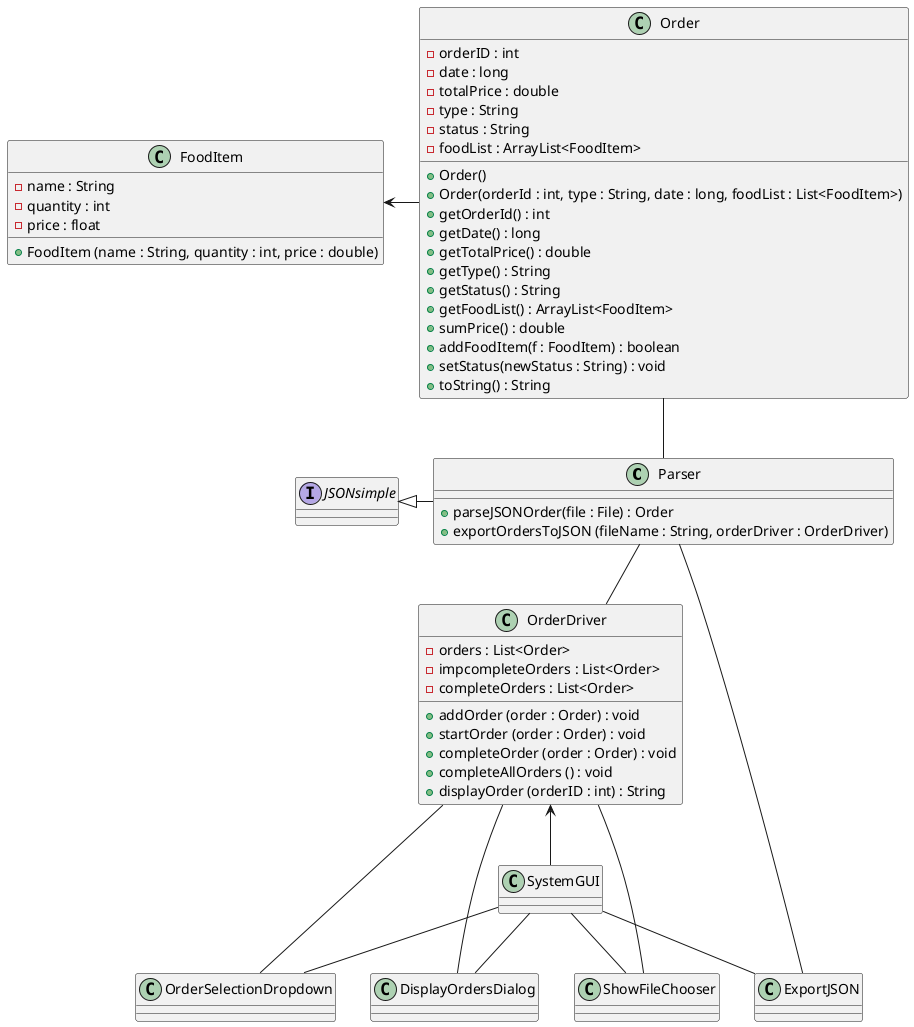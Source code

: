 @startuml
'https://plantuml.com/class-diagram

class Parser
class FoodItem
class Order
class OrderDriver

class SystemGUI
class ShowFileChooser
class DisplayOrdersDialog
class ExportJSON
class OrderSelectionDropdown

interface JSONsimple


JSONsimple <|- Parser
Order -- Parser
FoodItem <- Order
Parser -- OrderDriver


OrderDriver <-- SystemGUI
OrderDriver -- ShowFileChooser
OrderDriver -- DisplayOrdersDialog
Parser -- ExportJSON
OrderDriver -- OrderSelectionDropdown

SystemGUI -- ShowFileChooser
SystemGUI -- DisplayOrdersDialog
SystemGUI -- ExportJSON
SystemGUI -- OrderSelectionDropdown

class FoodItem {
- name : String
- quantity : int
- price : float

+ FoodItem (name : String, quantity : int, price : double)
}

class Order {
- orderID : int
- date : long
- totalPrice : double
- type : String
- status : String
- foodList : ArrayList<FoodItem>

+ Order()
+ Order(orderId : int, type : String, date : long, foodList : List<FoodItem>)
+ getOrderId() : int
+ getDate() : long
+ getTotalPrice() : double
+ getType() : String
+ getStatus() : String
+ getFoodList() : ArrayList<FoodItem>
+ sumPrice() : double
+ addFoodItem(f : FoodItem) : boolean
+ setStatus(newStatus : String) : void
+ toString() : String
'+ Order(orderID : int, type : String, date : long, foodList : List<FoodItem>)
'+ sumPrice () : double
'+ addFoodItem(f : FoodItem) : boolean
'+ toString () : String
}

class Parser {
+ parseJSONOrder(file : File) : Order
+ exportOrdersToJSON (fileName : String, orderDriver : OrderDriver)
}

class OrderDriver {
- orders : List<Order>
- impcompleteOrders : List<Order>
- completeOrders : List<Order>

+ addOrder (order : Order) : void
+ startOrder (order : Order) : void
+ completeOrder (order : Order) : void
+ completeAllOrders () : void
+ displayOrder (orderID : int) : String
}


@enduml